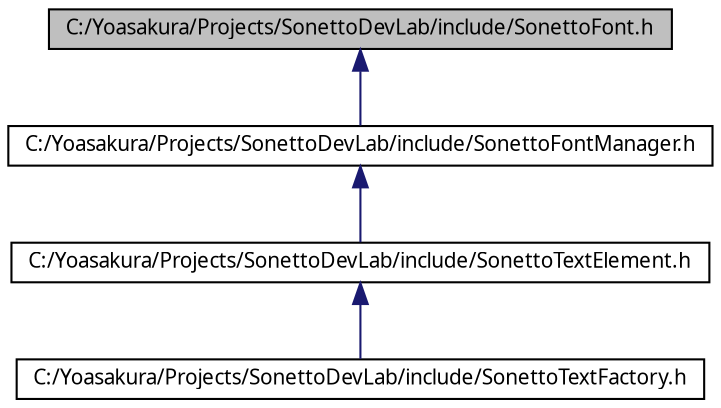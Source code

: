 digraph G
{
  bgcolor="transparent";
  edge [fontname="FreeSans.ttf",fontsize=10,labelfontname="FreeSans.ttf",labelfontsize=10];
  node [fontname="FreeSans.ttf",fontsize=10,shape=record];
  Node1 [label="C:/Yoasakura/Projects/SonettoDevLab/include/SonettoFont.h",height=0.2,width=0.4,color="black", fillcolor="grey75", style="filled" fontcolor="black"];
  Node1 -> Node2 [dir=back,color="midnightblue",fontsize=10,style="solid",fontname="FreeSans.ttf"];
  Node2 [label="C:/Yoasakura/Projects/SonettoDevLab/include/SonettoFontManager.h",height=0.2,width=0.4,color="black",URL="$_sonetto_font_manager_8h.html"];
  Node2 -> Node3 [dir=back,color="midnightblue",fontsize=10,style="solid",fontname="FreeSans.ttf"];
  Node3 [label="C:/Yoasakura/Projects/SonettoDevLab/include/SonettoTextElement.h",height=0.2,width=0.4,color="black",URL="$_sonetto_text_element_8h.html"];
  Node3 -> Node4 [dir=back,color="midnightblue",fontsize=10,style="solid",fontname="FreeSans.ttf"];
  Node4 [label="C:/Yoasakura/Projects/SonettoDevLab/include/SonettoTextFactory.h",height=0.2,width=0.4,color="black",URL="$_sonetto_text_factory_8h.html"];
}
